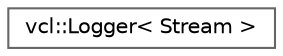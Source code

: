 digraph "Graphical Class Hierarchy"
{
 // LATEX_PDF_SIZE
  bgcolor="transparent";
  edge [fontname=Helvetica,fontsize=10,labelfontname=Helvetica,labelfontsize=10];
  node [fontname=Helvetica,fontsize=10,shape=box,height=0.2,width=0.4];
  rankdir="LR";
  Node0 [label="vcl::Logger\< Stream \>",height=0.2,width=0.4,color="grey40", fillcolor="white", style="filled",URL="$classvcl_1_1Logger.html",tooltip=" "];
}
